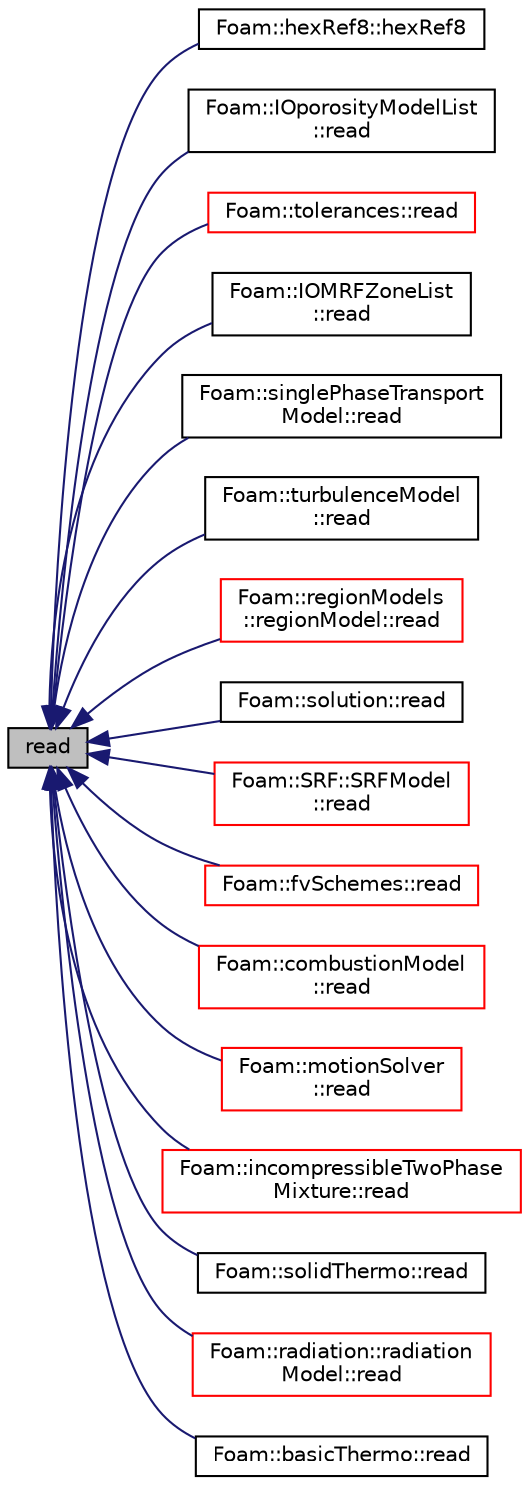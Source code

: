 digraph "read"
{
  bgcolor="transparent";
  edge [fontname="Helvetica",fontsize="10",labelfontname="Helvetica",labelfontsize="10"];
  node [fontname="Helvetica",fontsize="10",shape=record];
  rankdir="LR";
  Node1 [label="read",height=0.2,width=0.4,color="black", fillcolor="grey75", style="filled", fontcolor="black"];
  Node1 -> Node2 [dir="back",color="midnightblue",fontsize="10",style="solid",fontname="Helvetica"];
  Node2 [label="Foam::hexRef8::hexRef8",height=0.2,width=0.4,color="black",URL="$a01009.html#a38c122950a32c54a78c49acb2637ac88",tooltip="Construct from mesh, read_if_present refinement data. "];
  Node1 -> Node3 [dir="back",color="midnightblue",fontsize="10",style="solid",fontname="Helvetica"];
  Node3 [label="Foam::IOporosityModelList\l::read",height=0.2,width=0.4,color="black",URL="$a01182.html#af816873151ddb0126e98bb2f914d8ed5",tooltip="Read dictionary. "];
  Node1 -> Node4 [dir="back",color="midnightblue",fontsize="10",style="solid",fontname="Helvetica"];
  Node4 [label="Foam::tolerances::read",height=0.2,width=0.4,color="red",URL="$a02620.html#af816873151ddb0126e98bb2f914d8ed5",tooltip="Read the tolerances. "];
  Node1 -> Node5 [dir="back",color="midnightblue",fontsize="10",style="solid",fontname="Helvetica"];
  Node5 [label="Foam::IOMRFZoneList\l::read",height=0.2,width=0.4,color="black",URL="$a01178.html#af816873151ddb0126e98bb2f914d8ed5",tooltip="Read dictionary. "];
  Node1 -> Node6 [dir="back",color="midnightblue",fontsize="10",style="solid",fontname="Helvetica"];
  Node6 [label="Foam::singlePhaseTransport\lModel::read",height=0.2,width=0.4,color="black",URL="$a02321.html#af816873151ddb0126e98bb2f914d8ed5",tooltip="Read transportProperties dictionary. "];
  Node1 -> Node7 [dir="back",color="midnightblue",fontsize="10",style="solid",fontname="Helvetica"];
  Node7 [label="Foam::turbulenceModel\l::read",height=0.2,width=0.4,color="black",URL="$a02695.html#a662f37411f405f8a8c278141c5eb6b85",tooltip="Read model coefficients if they have changed. "];
  Node1 -> Node8 [dir="back",color="midnightblue",fontsize="10",style="solid",fontname="Helvetica"];
  Node8 [label="Foam::regionModels\l::regionModel::read",height=0.2,width=0.4,color="red",URL="$a02131.html#af816873151ddb0126e98bb2f914d8ed5",tooltip="Read control parameters from dictionary. "];
  Node1 -> Node9 [dir="back",color="midnightblue",fontsize="10",style="solid",fontname="Helvetica"];
  Node9 [label="Foam::solution::read",height=0.2,width=0.4,color="black",URL="$a02376.html#af816873151ddb0126e98bb2f914d8ed5",tooltip="Read the solution dictionary. "];
  Node1 -> Node10 [dir="back",color="midnightblue",fontsize="10",style="solid",fontname="Helvetica"];
  Node10 [label="Foam::SRF::SRFModel\l::read",height=0.2,width=0.4,color="red",URL="$a02413.html#af816873151ddb0126e98bb2f914d8ed5",tooltip="Read radiationProperties dictionary. "];
  Node1 -> Node11 [dir="back",color="midnightblue",fontsize="10",style="solid",fontname="Helvetica"];
  Node11 [label="Foam::fvSchemes::read",height=0.2,width=0.4,color="red",URL="$a00890.html#af816873151ddb0126e98bb2f914d8ed5",tooltip="Read the fvSchemes. "];
  Node1 -> Node12 [dir="back",color="midnightblue",fontsize="10",style="solid",fontname="Helvetica"];
  Node12 [label="Foam::combustionModel\l::read",height=0.2,width=0.4,color="red",URL="$a00323.html#af816873151ddb0126e98bb2f914d8ed5",tooltip="Update properties from given dictionary. "];
  Node1 -> Node13 [dir="back",color="midnightblue",fontsize="10",style="solid",fontname="Helvetica"];
  Node13 [label="Foam::motionSolver\l::read",height=0.2,width=0.4,color="red",URL="$a01532.html#af816873151ddb0126e98bb2f914d8ed5",tooltip="Read dynamicMeshDict dictionary. "];
  Node1 -> Node14 [dir="back",color="midnightblue",fontsize="10",style="solid",fontname="Helvetica"];
  Node14 [label="Foam::incompressibleTwoPhase\lMixture::read",height=0.2,width=0.4,color="red",URL="$a01050.html#af816873151ddb0126e98bb2f914d8ed5",tooltip="Read base transportProperties dictionary. "];
  Node1 -> Node15 [dir="back",color="midnightblue",fontsize="10",style="solid",fontname="Helvetica"];
  Node15 [label="Foam::solidThermo::read",height=0.2,width=0.4,color="black",URL="$a02375.html#af816873151ddb0126e98bb2f914d8ed5",tooltip="Read thermophysicalProperties dictionary. "];
  Node1 -> Node16 [dir="back",color="midnightblue",fontsize="10",style="solid",fontname="Helvetica"];
  Node16 [label="Foam::radiation::radiation\lModel::read",height=0.2,width=0.4,color="red",URL="$a02059.html#a662f37411f405f8a8c278141c5eb6b85",tooltip="Read radiationProperties dictionary. "];
  Node1 -> Node17 [dir="back",color="midnightblue",fontsize="10",style="solid",fontname="Helvetica"];
  Node17 [label="Foam::basicThermo::read",height=0.2,width=0.4,color="black",URL="$a00124.html#af816873151ddb0126e98bb2f914d8ed5",tooltip="Read thermophysical properties dictionary. "];
}
